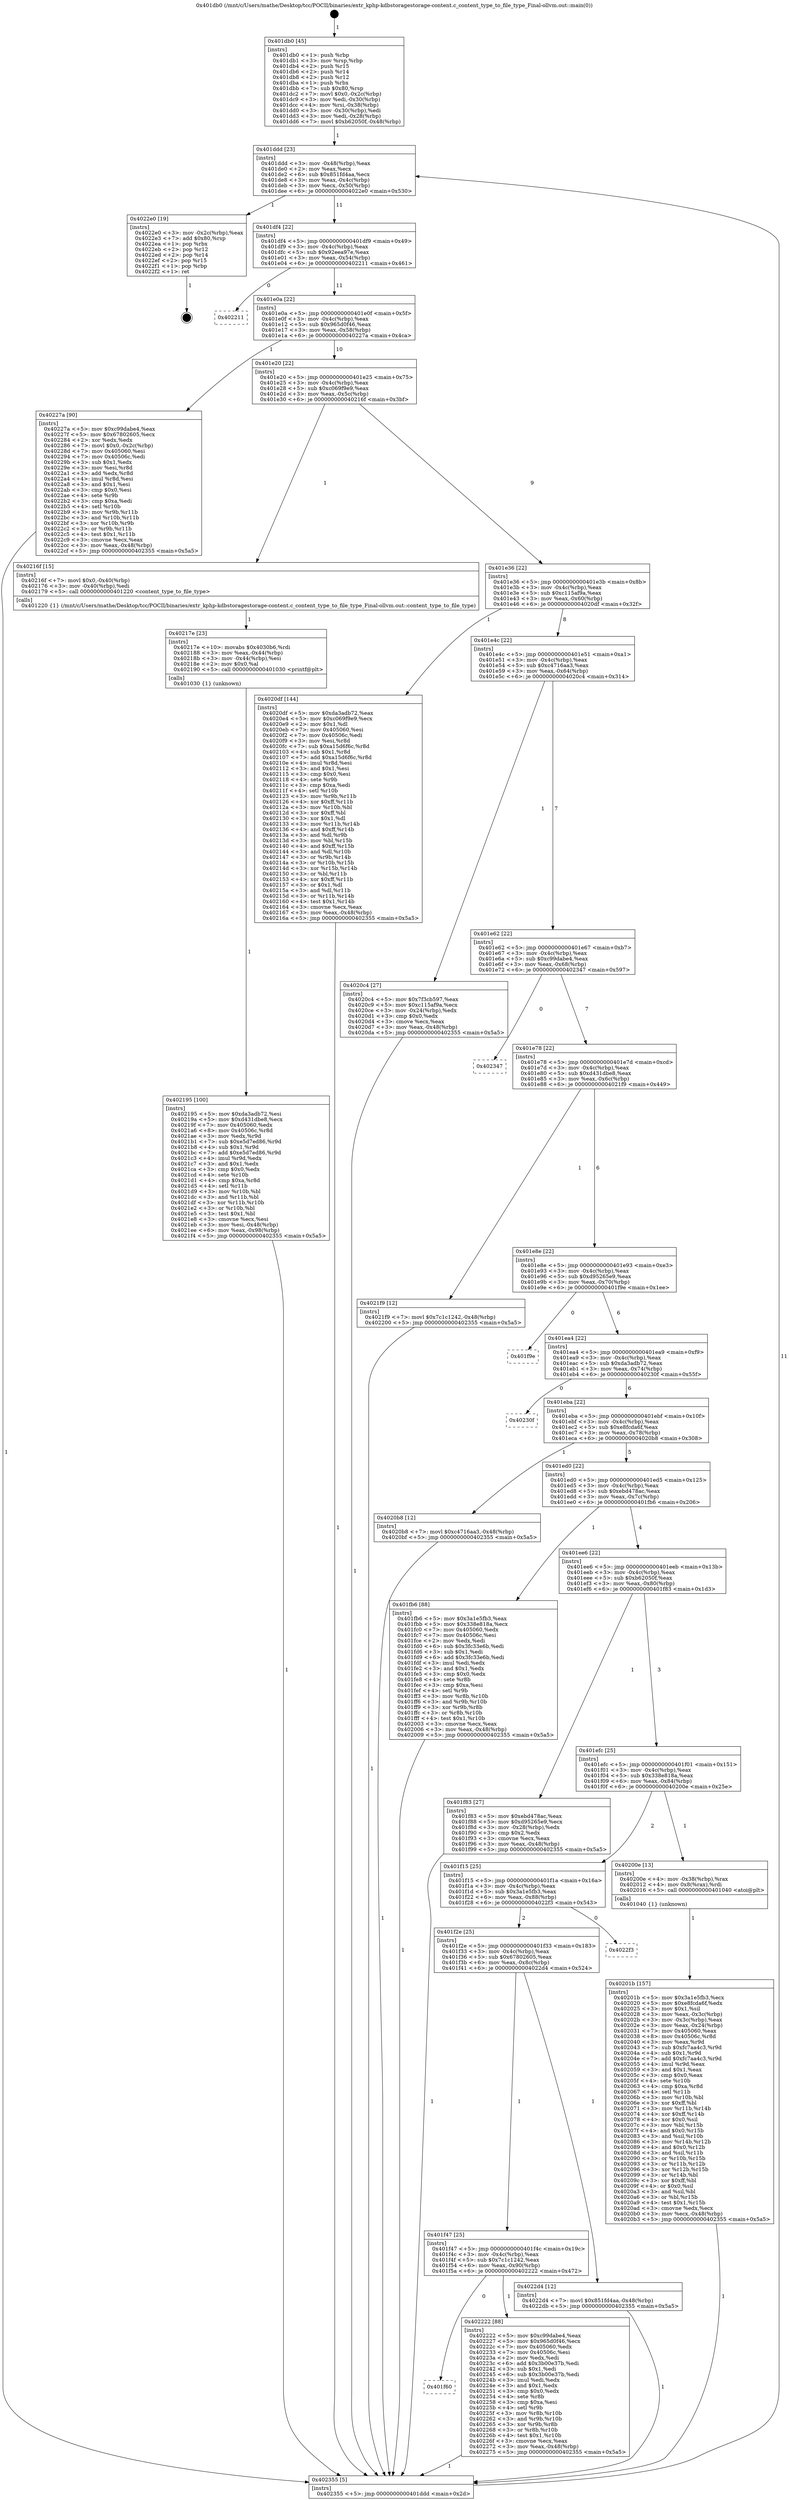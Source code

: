 digraph "0x401db0" {
  label = "0x401db0 (/mnt/c/Users/mathe/Desktop/tcc/POCII/binaries/extr_kphp-kdbstoragestorage-content.c_content_type_to_file_type_Final-ollvm.out::main(0))"
  labelloc = "t"
  node[shape=record]

  Entry [label="",width=0.3,height=0.3,shape=circle,fillcolor=black,style=filled]
  "0x401ddd" [label="{
     0x401ddd [23]\l
     | [instrs]\l
     &nbsp;&nbsp;0x401ddd \<+3\>: mov -0x48(%rbp),%eax\l
     &nbsp;&nbsp;0x401de0 \<+2\>: mov %eax,%ecx\l
     &nbsp;&nbsp;0x401de2 \<+6\>: sub $0x851fd4aa,%ecx\l
     &nbsp;&nbsp;0x401de8 \<+3\>: mov %eax,-0x4c(%rbp)\l
     &nbsp;&nbsp;0x401deb \<+3\>: mov %ecx,-0x50(%rbp)\l
     &nbsp;&nbsp;0x401dee \<+6\>: je 00000000004022e0 \<main+0x530\>\l
  }"]
  "0x4022e0" [label="{
     0x4022e0 [19]\l
     | [instrs]\l
     &nbsp;&nbsp;0x4022e0 \<+3\>: mov -0x2c(%rbp),%eax\l
     &nbsp;&nbsp;0x4022e3 \<+7\>: add $0x80,%rsp\l
     &nbsp;&nbsp;0x4022ea \<+1\>: pop %rbx\l
     &nbsp;&nbsp;0x4022eb \<+2\>: pop %r12\l
     &nbsp;&nbsp;0x4022ed \<+2\>: pop %r14\l
     &nbsp;&nbsp;0x4022ef \<+2\>: pop %r15\l
     &nbsp;&nbsp;0x4022f1 \<+1\>: pop %rbp\l
     &nbsp;&nbsp;0x4022f2 \<+1\>: ret\l
  }"]
  "0x401df4" [label="{
     0x401df4 [22]\l
     | [instrs]\l
     &nbsp;&nbsp;0x401df4 \<+5\>: jmp 0000000000401df9 \<main+0x49\>\l
     &nbsp;&nbsp;0x401df9 \<+3\>: mov -0x4c(%rbp),%eax\l
     &nbsp;&nbsp;0x401dfc \<+5\>: sub $0x92eea97e,%eax\l
     &nbsp;&nbsp;0x401e01 \<+3\>: mov %eax,-0x54(%rbp)\l
     &nbsp;&nbsp;0x401e04 \<+6\>: je 0000000000402211 \<main+0x461\>\l
  }"]
  Exit [label="",width=0.3,height=0.3,shape=circle,fillcolor=black,style=filled,peripheries=2]
  "0x402211" [label="{
     0x402211\l
  }", style=dashed]
  "0x401e0a" [label="{
     0x401e0a [22]\l
     | [instrs]\l
     &nbsp;&nbsp;0x401e0a \<+5\>: jmp 0000000000401e0f \<main+0x5f\>\l
     &nbsp;&nbsp;0x401e0f \<+3\>: mov -0x4c(%rbp),%eax\l
     &nbsp;&nbsp;0x401e12 \<+5\>: sub $0x965d0f46,%eax\l
     &nbsp;&nbsp;0x401e17 \<+3\>: mov %eax,-0x58(%rbp)\l
     &nbsp;&nbsp;0x401e1a \<+6\>: je 000000000040227a \<main+0x4ca\>\l
  }"]
  "0x401f60" [label="{
     0x401f60\l
  }", style=dashed]
  "0x40227a" [label="{
     0x40227a [90]\l
     | [instrs]\l
     &nbsp;&nbsp;0x40227a \<+5\>: mov $0xc99dabe4,%eax\l
     &nbsp;&nbsp;0x40227f \<+5\>: mov $0x67802605,%ecx\l
     &nbsp;&nbsp;0x402284 \<+2\>: xor %edx,%edx\l
     &nbsp;&nbsp;0x402286 \<+7\>: movl $0x0,-0x2c(%rbp)\l
     &nbsp;&nbsp;0x40228d \<+7\>: mov 0x405060,%esi\l
     &nbsp;&nbsp;0x402294 \<+7\>: mov 0x40506c,%edi\l
     &nbsp;&nbsp;0x40229b \<+3\>: sub $0x1,%edx\l
     &nbsp;&nbsp;0x40229e \<+3\>: mov %esi,%r8d\l
     &nbsp;&nbsp;0x4022a1 \<+3\>: add %edx,%r8d\l
     &nbsp;&nbsp;0x4022a4 \<+4\>: imul %r8d,%esi\l
     &nbsp;&nbsp;0x4022a8 \<+3\>: and $0x1,%esi\l
     &nbsp;&nbsp;0x4022ab \<+3\>: cmp $0x0,%esi\l
     &nbsp;&nbsp;0x4022ae \<+4\>: sete %r9b\l
     &nbsp;&nbsp;0x4022b2 \<+3\>: cmp $0xa,%edi\l
     &nbsp;&nbsp;0x4022b5 \<+4\>: setl %r10b\l
     &nbsp;&nbsp;0x4022b9 \<+3\>: mov %r9b,%r11b\l
     &nbsp;&nbsp;0x4022bc \<+3\>: and %r10b,%r11b\l
     &nbsp;&nbsp;0x4022bf \<+3\>: xor %r10b,%r9b\l
     &nbsp;&nbsp;0x4022c2 \<+3\>: or %r9b,%r11b\l
     &nbsp;&nbsp;0x4022c5 \<+4\>: test $0x1,%r11b\l
     &nbsp;&nbsp;0x4022c9 \<+3\>: cmovne %ecx,%eax\l
     &nbsp;&nbsp;0x4022cc \<+3\>: mov %eax,-0x48(%rbp)\l
     &nbsp;&nbsp;0x4022cf \<+5\>: jmp 0000000000402355 \<main+0x5a5\>\l
  }"]
  "0x401e20" [label="{
     0x401e20 [22]\l
     | [instrs]\l
     &nbsp;&nbsp;0x401e20 \<+5\>: jmp 0000000000401e25 \<main+0x75\>\l
     &nbsp;&nbsp;0x401e25 \<+3\>: mov -0x4c(%rbp),%eax\l
     &nbsp;&nbsp;0x401e28 \<+5\>: sub $0xc069f9e9,%eax\l
     &nbsp;&nbsp;0x401e2d \<+3\>: mov %eax,-0x5c(%rbp)\l
     &nbsp;&nbsp;0x401e30 \<+6\>: je 000000000040216f \<main+0x3bf\>\l
  }"]
  "0x402222" [label="{
     0x402222 [88]\l
     | [instrs]\l
     &nbsp;&nbsp;0x402222 \<+5\>: mov $0xc99dabe4,%eax\l
     &nbsp;&nbsp;0x402227 \<+5\>: mov $0x965d0f46,%ecx\l
     &nbsp;&nbsp;0x40222c \<+7\>: mov 0x405060,%edx\l
     &nbsp;&nbsp;0x402233 \<+7\>: mov 0x40506c,%esi\l
     &nbsp;&nbsp;0x40223a \<+2\>: mov %edx,%edi\l
     &nbsp;&nbsp;0x40223c \<+6\>: add $0x3b00e37b,%edi\l
     &nbsp;&nbsp;0x402242 \<+3\>: sub $0x1,%edi\l
     &nbsp;&nbsp;0x402245 \<+6\>: sub $0x3b00e37b,%edi\l
     &nbsp;&nbsp;0x40224b \<+3\>: imul %edi,%edx\l
     &nbsp;&nbsp;0x40224e \<+3\>: and $0x1,%edx\l
     &nbsp;&nbsp;0x402251 \<+3\>: cmp $0x0,%edx\l
     &nbsp;&nbsp;0x402254 \<+4\>: sete %r8b\l
     &nbsp;&nbsp;0x402258 \<+3\>: cmp $0xa,%esi\l
     &nbsp;&nbsp;0x40225b \<+4\>: setl %r9b\l
     &nbsp;&nbsp;0x40225f \<+3\>: mov %r8b,%r10b\l
     &nbsp;&nbsp;0x402262 \<+3\>: and %r9b,%r10b\l
     &nbsp;&nbsp;0x402265 \<+3\>: xor %r9b,%r8b\l
     &nbsp;&nbsp;0x402268 \<+3\>: or %r8b,%r10b\l
     &nbsp;&nbsp;0x40226b \<+4\>: test $0x1,%r10b\l
     &nbsp;&nbsp;0x40226f \<+3\>: cmovne %ecx,%eax\l
     &nbsp;&nbsp;0x402272 \<+3\>: mov %eax,-0x48(%rbp)\l
     &nbsp;&nbsp;0x402275 \<+5\>: jmp 0000000000402355 \<main+0x5a5\>\l
  }"]
  "0x40216f" [label="{
     0x40216f [15]\l
     | [instrs]\l
     &nbsp;&nbsp;0x40216f \<+7\>: movl $0x0,-0x40(%rbp)\l
     &nbsp;&nbsp;0x402176 \<+3\>: mov -0x40(%rbp),%edi\l
     &nbsp;&nbsp;0x402179 \<+5\>: call 0000000000401220 \<content_type_to_file_type\>\l
     | [calls]\l
     &nbsp;&nbsp;0x401220 \{1\} (/mnt/c/Users/mathe/Desktop/tcc/POCII/binaries/extr_kphp-kdbstoragestorage-content.c_content_type_to_file_type_Final-ollvm.out::content_type_to_file_type)\l
  }"]
  "0x401e36" [label="{
     0x401e36 [22]\l
     | [instrs]\l
     &nbsp;&nbsp;0x401e36 \<+5\>: jmp 0000000000401e3b \<main+0x8b\>\l
     &nbsp;&nbsp;0x401e3b \<+3\>: mov -0x4c(%rbp),%eax\l
     &nbsp;&nbsp;0x401e3e \<+5\>: sub $0xc115af9a,%eax\l
     &nbsp;&nbsp;0x401e43 \<+3\>: mov %eax,-0x60(%rbp)\l
     &nbsp;&nbsp;0x401e46 \<+6\>: je 00000000004020df \<main+0x32f\>\l
  }"]
  "0x401f47" [label="{
     0x401f47 [25]\l
     | [instrs]\l
     &nbsp;&nbsp;0x401f47 \<+5\>: jmp 0000000000401f4c \<main+0x19c\>\l
     &nbsp;&nbsp;0x401f4c \<+3\>: mov -0x4c(%rbp),%eax\l
     &nbsp;&nbsp;0x401f4f \<+5\>: sub $0x7c1c1242,%eax\l
     &nbsp;&nbsp;0x401f54 \<+6\>: mov %eax,-0x90(%rbp)\l
     &nbsp;&nbsp;0x401f5a \<+6\>: je 0000000000402222 \<main+0x472\>\l
  }"]
  "0x4020df" [label="{
     0x4020df [144]\l
     | [instrs]\l
     &nbsp;&nbsp;0x4020df \<+5\>: mov $0xda3adb72,%eax\l
     &nbsp;&nbsp;0x4020e4 \<+5\>: mov $0xc069f9e9,%ecx\l
     &nbsp;&nbsp;0x4020e9 \<+2\>: mov $0x1,%dl\l
     &nbsp;&nbsp;0x4020eb \<+7\>: mov 0x405060,%esi\l
     &nbsp;&nbsp;0x4020f2 \<+7\>: mov 0x40506c,%edi\l
     &nbsp;&nbsp;0x4020f9 \<+3\>: mov %esi,%r8d\l
     &nbsp;&nbsp;0x4020fc \<+7\>: sub $0xa15d6f6c,%r8d\l
     &nbsp;&nbsp;0x402103 \<+4\>: sub $0x1,%r8d\l
     &nbsp;&nbsp;0x402107 \<+7\>: add $0xa15d6f6c,%r8d\l
     &nbsp;&nbsp;0x40210e \<+4\>: imul %r8d,%esi\l
     &nbsp;&nbsp;0x402112 \<+3\>: and $0x1,%esi\l
     &nbsp;&nbsp;0x402115 \<+3\>: cmp $0x0,%esi\l
     &nbsp;&nbsp;0x402118 \<+4\>: sete %r9b\l
     &nbsp;&nbsp;0x40211c \<+3\>: cmp $0xa,%edi\l
     &nbsp;&nbsp;0x40211f \<+4\>: setl %r10b\l
     &nbsp;&nbsp;0x402123 \<+3\>: mov %r9b,%r11b\l
     &nbsp;&nbsp;0x402126 \<+4\>: xor $0xff,%r11b\l
     &nbsp;&nbsp;0x40212a \<+3\>: mov %r10b,%bl\l
     &nbsp;&nbsp;0x40212d \<+3\>: xor $0xff,%bl\l
     &nbsp;&nbsp;0x402130 \<+3\>: xor $0x1,%dl\l
     &nbsp;&nbsp;0x402133 \<+3\>: mov %r11b,%r14b\l
     &nbsp;&nbsp;0x402136 \<+4\>: and $0xff,%r14b\l
     &nbsp;&nbsp;0x40213a \<+3\>: and %dl,%r9b\l
     &nbsp;&nbsp;0x40213d \<+3\>: mov %bl,%r15b\l
     &nbsp;&nbsp;0x402140 \<+4\>: and $0xff,%r15b\l
     &nbsp;&nbsp;0x402144 \<+3\>: and %dl,%r10b\l
     &nbsp;&nbsp;0x402147 \<+3\>: or %r9b,%r14b\l
     &nbsp;&nbsp;0x40214a \<+3\>: or %r10b,%r15b\l
     &nbsp;&nbsp;0x40214d \<+3\>: xor %r15b,%r14b\l
     &nbsp;&nbsp;0x402150 \<+3\>: or %bl,%r11b\l
     &nbsp;&nbsp;0x402153 \<+4\>: xor $0xff,%r11b\l
     &nbsp;&nbsp;0x402157 \<+3\>: or $0x1,%dl\l
     &nbsp;&nbsp;0x40215a \<+3\>: and %dl,%r11b\l
     &nbsp;&nbsp;0x40215d \<+3\>: or %r11b,%r14b\l
     &nbsp;&nbsp;0x402160 \<+4\>: test $0x1,%r14b\l
     &nbsp;&nbsp;0x402164 \<+3\>: cmovne %ecx,%eax\l
     &nbsp;&nbsp;0x402167 \<+3\>: mov %eax,-0x48(%rbp)\l
     &nbsp;&nbsp;0x40216a \<+5\>: jmp 0000000000402355 \<main+0x5a5\>\l
  }"]
  "0x401e4c" [label="{
     0x401e4c [22]\l
     | [instrs]\l
     &nbsp;&nbsp;0x401e4c \<+5\>: jmp 0000000000401e51 \<main+0xa1\>\l
     &nbsp;&nbsp;0x401e51 \<+3\>: mov -0x4c(%rbp),%eax\l
     &nbsp;&nbsp;0x401e54 \<+5\>: sub $0xc4716aa3,%eax\l
     &nbsp;&nbsp;0x401e59 \<+3\>: mov %eax,-0x64(%rbp)\l
     &nbsp;&nbsp;0x401e5c \<+6\>: je 00000000004020c4 \<main+0x314\>\l
  }"]
  "0x4022d4" [label="{
     0x4022d4 [12]\l
     | [instrs]\l
     &nbsp;&nbsp;0x4022d4 \<+7\>: movl $0x851fd4aa,-0x48(%rbp)\l
     &nbsp;&nbsp;0x4022db \<+5\>: jmp 0000000000402355 \<main+0x5a5\>\l
  }"]
  "0x4020c4" [label="{
     0x4020c4 [27]\l
     | [instrs]\l
     &nbsp;&nbsp;0x4020c4 \<+5\>: mov $0x7f3cb597,%eax\l
     &nbsp;&nbsp;0x4020c9 \<+5\>: mov $0xc115af9a,%ecx\l
     &nbsp;&nbsp;0x4020ce \<+3\>: mov -0x24(%rbp),%edx\l
     &nbsp;&nbsp;0x4020d1 \<+3\>: cmp $0x0,%edx\l
     &nbsp;&nbsp;0x4020d4 \<+3\>: cmove %ecx,%eax\l
     &nbsp;&nbsp;0x4020d7 \<+3\>: mov %eax,-0x48(%rbp)\l
     &nbsp;&nbsp;0x4020da \<+5\>: jmp 0000000000402355 \<main+0x5a5\>\l
  }"]
  "0x401e62" [label="{
     0x401e62 [22]\l
     | [instrs]\l
     &nbsp;&nbsp;0x401e62 \<+5\>: jmp 0000000000401e67 \<main+0xb7\>\l
     &nbsp;&nbsp;0x401e67 \<+3\>: mov -0x4c(%rbp),%eax\l
     &nbsp;&nbsp;0x401e6a \<+5\>: sub $0xc99dabe4,%eax\l
     &nbsp;&nbsp;0x401e6f \<+3\>: mov %eax,-0x68(%rbp)\l
     &nbsp;&nbsp;0x401e72 \<+6\>: je 0000000000402347 \<main+0x597\>\l
  }"]
  "0x401f2e" [label="{
     0x401f2e [25]\l
     | [instrs]\l
     &nbsp;&nbsp;0x401f2e \<+5\>: jmp 0000000000401f33 \<main+0x183\>\l
     &nbsp;&nbsp;0x401f33 \<+3\>: mov -0x4c(%rbp),%eax\l
     &nbsp;&nbsp;0x401f36 \<+5\>: sub $0x67802605,%eax\l
     &nbsp;&nbsp;0x401f3b \<+6\>: mov %eax,-0x8c(%rbp)\l
     &nbsp;&nbsp;0x401f41 \<+6\>: je 00000000004022d4 \<main+0x524\>\l
  }"]
  "0x402347" [label="{
     0x402347\l
  }", style=dashed]
  "0x401e78" [label="{
     0x401e78 [22]\l
     | [instrs]\l
     &nbsp;&nbsp;0x401e78 \<+5\>: jmp 0000000000401e7d \<main+0xcd\>\l
     &nbsp;&nbsp;0x401e7d \<+3\>: mov -0x4c(%rbp),%eax\l
     &nbsp;&nbsp;0x401e80 \<+5\>: sub $0xd431dbe8,%eax\l
     &nbsp;&nbsp;0x401e85 \<+3\>: mov %eax,-0x6c(%rbp)\l
     &nbsp;&nbsp;0x401e88 \<+6\>: je 00000000004021f9 \<main+0x449\>\l
  }"]
  "0x4022f3" [label="{
     0x4022f3\l
  }", style=dashed]
  "0x4021f9" [label="{
     0x4021f9 [12]\l
     | [instrs]\l
     &nbsp;&nbsp;0x4021f9 \<+7\>: movl $0x7c1c1242,-0x48(%rbp)\l
     &nbsp;&nbsp;0x402200 \<+5\>: jmp 0000000000402355 \<main+0x5a5\>\l
  }"]
  "0x401e8e" [label="{
     0x401e8e [22]\l
     | [instrs]\l
     &nbsp;&nbsp;0x401e8e \<+5\>: jmp 0000000000401e93 \<main+0xe3\>\l
     &nbsp;&nbsp;0x401e93 \<+3\>: mov -0x4c(%rbp),%eax\l
     &nbsp;&nbsp;0x401e96 \<+5\>: sub $0xd95265e9,%eax\l
     &nbsp;&nbsp;0x401e9b \<+3\>: mov %eax,-0x70(%rbp)\l
     &nbsp;&nbsp;0x401e9e \<+6\>: je 0000000000401f9e \<main+0x1ee\>\l
  }"]
  "0x402195" [label="{
     0x402195 [100]\l
     | [instrs]\l
     &nbsp;&nbsp;0x402195 \<+5\>: mov $0xda3adb72,%esi\l
     &nbsp;&nbsp;0x40219a \<+5\>: mov $0xd431dbe8,%ecx\l
     &nbsp;&nbsp;0x40219f \<+7\>: mov 0x405060,%edx\l
     &nbsp;&nbsp;0x4021a6 \<+8\>: mov 0x40506c,%r8d\l
     &nbsp;&nbsp;0x4021ae \<+3\>: mov %edx,%r9d\l
     &nbsp;&nbsp;0x4021b1 \<+7\>: sub $0xe5d7ed86,%r9d\l
     &nbsp;&nbsp;0x4021b8 \<+4\>: sub $0x1,%r9d\l
     &nbsp;&nbsp;0x4021bc \<+7\>: add $0xe5d7ed86,%r9d\l
     &nbsp;&nbsp;0x4021c3 \<+4\>: imul %r9d,%edx\l
     &nbsp;&nbsp;0x4021c7 \<+3\>: and $0x1,%edx\l
     &nbsp;&nbsp;0x4021ca \<+3\>: cmp $0x0,%edx\l
     &nbsp;&nbsp;0x4021cd \<+4\>: sete %r10b\l
     &nbsp;&nbsp;0x4021d1 \<+4\>: cmp $0xa,%r8d\l
     &nbsp;&nbsp;0x4021d5 \<+4\>: setl %r11b\l
     &nbsp;&nbsp;0x4021d9 \<+3\>: mov %r10b,%bl\l
     &nbsp;&nbsp;0x4021dc \<+3\>: and %r11b,%bl\l
     &nbsp;&nbsp;0x4021df \<+3\>: xor %r11b,%r10b\l
     &nbsp;&nbsp;0x4021e2 \<+3\>: or %r10b,%bl\l
     &nbsp;&nbsp;0x4021e5 \<+3\>: test $0x1,%bl\l
     &nbsp;&nbsp;0x4021e8 \<+3\>: cmovne %ecx,%esi\l
     &nbsp;&nbsp;0x4021eb \<+3\>: mov %esi,-0x48(%rbp)\l
     &nbsp;&nbsp;0x4021ee \<+6\>: mov %eax,-0x98(%rbp)\l
     &nbsp;&nbsp;0x4021f4 \<+5\>: jmp 0000000000402355 \<main+0x5a5\>\l
  }"]
  "0x401f9e" [label="{
     0x401f9e\l
  }", style=dashed]
  "0x401ea4" [label="{
     0x401ea4 [22]\l
     | [instrs]\l
     &nbsp;&nbsp;0x401ea4 \<+5\>: jmp 0000000000401ea9 \<main+0xf9\>\l
     &nbsp;&nbsp;0x401ea9 \<+3\>: mov -0x4c(%rbp),%eax\l
     &nbsp;&nbsp;0x401eac \<+5\>: sub $0xda3adb72,%eax\l
     &nbsp;&nbsp;0x401eb1 \<+3\>: mov %eax,-0x74(%rbp)\l
     &nbsp;&nbsp;0x401eb4 \<+6\>: je 000000000040230f \<main+0x55f\>\l
  }"]
  "0x40217e" [label="{
     0x40217e [23]\l
     | [instrs]\l
     &nbsp;&nbsp;0x40217e \<+10\>: movabs $0x4030b6,%rdi\l
     &nbsp;&nbsp;0x402188 \<+3\>: mov %eax,-0x44(%rbp)\l
     &nbsp;&nbsp;0x40218b \<+3\>: mov -0x44(%rbp),%esi\l
     &nbsp;&nbsp;0x40218e \<+2\>: mov $0x0,%al\l
     &nbsp;&nbsp;0x402190 \<+5\>: call 0000000000401030 \<printf@plt\>\l
     | [calls]\l
     &nbsp;&nbsp;0x401030 \{1\} (unknown)\l
  }"]
  "0x40230f" [label="{
     0x40230f\l
  }", style=dashed]
  "0x401eba" [label="{
     0x401eba [22]\l
     | [instrs]\l
     &nbsp;&nbsp;0x401eba \<+5\>: jmp 0000000000401ebf \<main+0x10f\>\l
     &nbsp;&nbsp;0x401ebf \<+3\>: mov -0x4c(%rbp),%eax\l
     &nbsp;&nbsp;0x401ec2 \<+5\>: sub $0xe8fcda6f,%eax\l
     &nbsp;&nbsp;0x401ec7 \<+3\>: mov %eax,-0x78(%rbp)\l
     &nbsp;&nbsp;0x401eca \<+6\>: je 00000000004020b8 \<main+0x308\>\l
  }"]
  "0x40201b" [label="{
     0x40201b [157]\l
     | [instrs]\l
     &nbsp;&nbsp;0x40201b \<+5\>: mov $0x3a1e5fb3,%ecx\l
     &nbsp;&nbsp;0x402020 \<+5\>: mov $0xe8fcda6f,%edx\l
     &nbsp;&nbsp;0x402025 \<+3\>: mov $0x1,%sil\l
     &nbsp;&nbsp;0x402028 \<+3\>: mov %eax,-0x3c(%rbp)\l
     &nbsp;&nbsp;0x40202b \<+3\>: mov -0x3c(%rbp),%eax\l
     &nbsp;&nbsp;0x40202e \<+3\>: mov %eax,-0x24(%rbp)\l
     &nbsp;&nbsp;0x402031 \<+7\>: mov 0x405060,%eax\l
     &nbsp;&nbsp;0x402038 \<+8\>: mov 0x40506c,%r8d\l
     &nbsp;&nbsp;0x402040 \<+3\>: mov %eax,%r9d\l
     &nbsp;&nbsp;0x402043 \<+7\>: sub $0xfc7aa4c3,%r9d\l
     &nbsp;&nbsp;0x40204a \<+4\>: sub $0x1,%r9d\l
     &nbsp;&nbsp;0x40204e \<+7\>: add $0xfc7aa4c3,%r9d\l
     &nbsp;&nbsp;0x402055 \<+4\>: imul %r9d,%eax\l
     &nbsp;&nbsp;0x402059 \<+3\>: and $0x1,%eax\l
     &nbsp;&nbsp;0x40205c \<+3\>: cmp $0x0,%eax\l
     &nbsp;&nbsp;0x40205f \<+4\>: sete %r10b\l
     &nbsp;&nbsp;0x402063 \<+4\>: cmp $0xa,%r8d\l
     &nbsp;&nbsp;0x402067 \<+4\>: setl %r11b\l
     &nbsp;&nbsp;0x40206b \<+3\>: mov %r10b,%bl\l
     &nbsp;&nbsp;0x40206e \<+3\>: xor $0xff,%bl\l
     &nbsp;&nbsp;0x402071 \<+3\>: mov %r11b,%r14b\l
     &nbsp;&nbsp;0x402074 \<+4\>: xor $0xff,%r14b\l
     &nbsp;&nbsp;0x402078 \<+4\>: xor $0x0,%sil\l
     &nbsp;&nbsp;0x40207c \<+3\>: mov %bl,%r15b\l
     &nbsp;&nbsp;0x40207f \<+4\>: and $0x0,%r15b\l
     &nbsp;&nbsp;0x402083 \<+3\>: and %sil,%r10b\l
     &nbsp;&nbsp;0x402086 \<+3\>: mov %r14b,%r12b\l
     &nbsp;&nbsp;0x402089 \<+4\>: and $0x0,%r12b\l
     &nbsp;&nbsp;0x40208d \<+3\>: and %sil,%r11b\l
     &nbsp;&nbsp;0x402090 \<+3\>: or %r10b,%r15b\l
     &nbsp;&nbsp;0x402093 \<+3\>: or %r11b,%r12b\l
     &nbsp;&nbsp;0x402096 \<+3\>: xor %r12b,%r15b\l
     &nbsp;&nbsp;0x402099 \<+3\>: or %r14b,%bl\l
     &nbsp;&nbsp;0x40209c \<+3\>: xor $0xff,%bl\l
     &nbsp;&nbsp;0x40209f \<+4\>: or $0x0,%sil\l
     &nbsp;&nbsp;0x4020a3 \<+3\>: and %sil,%bl\l
     &nbsp;&nbsp;0x4020a6 \<+3\>: or %bl,%r15b\l
     &nbsp;&nbsp;0x4020a9 \<+4\>: test $0x1,%r15b\l
     &nbsp;&nbsp;0x4020ad \<+3\>: cmovne %edx,%ecx\l
     &nbsp;&nbsp;0x4020b0 \<+3\>: mov %ecx,-0x48(%rbp)\l
     &nbsp;&nbsp;0x4020b3 \<+5\>: jmp 0000000000402355 \<main+0x5a5\>\l
  }"]
  "0x4020b8" [label="{
     0x4020b8 [12]\l
     | [instrs]\l
     &nbsp;&nbsp;0x4020b8 \<+7\>: movl $0xc4716aa3,-0x48(%rbp)\l
     &nbsp;&nbsp;0x4020bf \<+5\>: jmp 0000000000402355 \<main+0x5a5\>\l
  }"]
  "0x401ed0" [label="{
     0x401ed0 [22]\l
     | [instrs]\l
     &nbsp;&nbsp;0x401ed0 \<+5\>: jmp 0000000000401ed5 \<main+0x125\>\l
     &nbsp;&nbsp;0x401ed5 \<+3\>: mov -0x4c(%rbp),%eax\l
     &nbsp;&nbsp;0x401ed8 \<+5\>: sub $0xebd478ac,%eax\l
     &nbsp;&nbsp;0x401edd \<+3\>: mov %eax,-0x7c(%rbp)\l
     &nbsp;&nbsp;0x401ee0 \<+6\>: je 0000000000401fb6 \<main+0x206\>\l
  }"]
  "0x401f15" [label="{
     0x401f15 [25]\l
     | [instrs]\l
     &nbsp;&nbsp;0x401f15 \<+5\>: jmp 0000000000401f1a \<main+0x16a\>\l
     &nbsp;&nbsp;0x401f1a \<+3\>: mov -0x4c(%rbp),%eax\l
     &nbsp;&nbsp;0x401f1d \<+5\>: sub $0x3a1e5fb3,%eax\l
     &nbsp;&nbsp;0x401f22 \<+6\>: mov %eax,-0x88(%rbp)\l
     &nbsp;&nbsp;0x401f28 \<+6\>: je 00000000004022f3 \<main+0x543\>\l
  }"]
  "0x401fb6" [label="{
     0x401fb6 [88]\l
     | [instrs]\l
     &nbsp;&nbsp;0x401fb6 \<+5\>: mov $0x3a1e5fb3,%eax\l
     &nbsp;&nbsp;0x401fbb \<+5\>: mov $0x338e818a,%ecx\l
     &nbsp;&nbsp;0x401fc0 \<+7\>: mov 0x405060,%edx\l
     &nbsp;&nbsp;0x401fc7 \<+7\>: mov 0x40506c,%esi\l
     &nbsp;&nbsp;0x401fce \<+2\>: mov %edx,%edi\l
     &nbsp;&nbsp;0x401fd0 \<+6\>: sub $0x3fc33e6b,%edi\l
     &nbsp;&nbsp;0x401fd6 \<+3\>: sub $0x1,%edi\l
     &nbsp;&nbsp;0x401fd9 \<+6\>: add $0x3fc33e6b,%edi\l
     &nbsp;&nbsp;0x401fdf \<+3\>: imul %edi,%edx\l
     &nbsp;&nbsp;0x401fe2 \<+3\>: and $0x1,%edx\l
     &nbsp;&nbsp;0x401fe5 \<+3\>: cmp $0x0,%edx\l
     &nbsp;&nbsp;0x401fe8 \<+4\>: sete %r8b\l
     &nbsp;&nbsp;0x401fec \<+3\>: cmp $0xa,%esi\l
     &nbsp;&nbsp;0x401fef \<+4\>: setl %r9b\l
     &nbsp;&nbsp;0x401ff3 \<+3\>: mov %r8b,%r10b\l
     &nbsp;&nbsp;0x401ff6 \<+3\>: and %r9b,%r10b\l
     &nbsp;&nbsp;0x401ff9 \<+3\>: xor %r9b,%r8b\l
     &nbsp;&nbsp;0x401ffc \<+3\>: or %r8b,%r10b\l
     &nbsp;&nbsp;0x401fff \<+4\>: test $0x1,%r10b\l
     &nbsp;&nbsp;0x402003 \<+3\>: cmovne %ecx,%eax\l
     &nbsp;&nbsp;0x402006 \<+3\>: mov %eax,-0x48(%rbp)\l
     &nbsp;&nbsp;0x402009 \<+5\>: jmp 0000000000402355 \<main+0x5a5\>\l
  }"]
  "0x401ee6" [label="{
     0x401ee6 [22]\l
     | [instrs]\l
     &nbsp;&nbsp;0x401ee6 \<+5\>: jmp 0000000000401eeb \<main+0x13b\>\l
     &nbsp;&nbsp;0x401eeb \<+3\>: mov -0x4c(%rbp),%eax\l
     &nbsp;&nbsp;0x401eee \<+5\>: sub $0xb62050f,%eax\l
     &nbsp;&nbsp;0x401ef3 \<+3\>: mov %eax,-0x80(%rbp)\l
     &nbsp;&nbsp;0x401ef6 \<+6\>: je 0000000000401f83 \<main+0x1d3\>\l
  }"]
  "0x40200e" [label="{
     0x40200e [13]\l
     | [instrs]\l
     &nbsp;&nbsp;0x40200e \<+4\>: mov -0x38(%rbp),%rax\l
     &nbsp;&nbsp;0x402012 \<+4\>: mov 0x8(%rax),%rdi\l
     &nbsp;&nbsp;0x402016 \<+5\>: call 0000000000401040 \<atoi@plt\>\l
     | [calls]\l
     &nbsp;&nbsp;0x401040 \{1\} (unknown)\l
  }"]
  "0x401f83" [label="{
     0x401f83 [27]\l
     | [instrs]\l
     &nbsp;&nbsp;0x401f83 \<+5\>: mov $0xebd478ac,%eax\l
     &nbsp;&nbsp;0x401f88 \<+5\>: mov $0xd95265e9,%ecx\l
     &nbsp;&nbsp;0x401f8d \<+3\>: mov -0x28(%rbp),%edx\l
     &nbsp;&nbsp;0x401f90 \<+3\>: cmp $0x2,%edx\l
     &nbsp;&nbsp;0x401f93 \<+3\>: cmovne %ecx,%eax\l
     &nbsp;&nbsp;0x401f96 \<+3\>: mov %eax,-0x48(%rbp)\l
     &nbsp;&nbsp;0x401f99 \<+5\>: jmp 0000000000402355 \<main+0x5a5\>\l
  }"]
  "0x401efc" [label="{
     0x401efc [25]\l
     | [instrs]\l
     &nbsp;&nbsp;0x401efc \<+5\>: jmp 0000000000401f01 \<main+0x151\>\l
     &nbsp;&nbsp;0x401f01 \<+3\>: mov -0x4c(%rbp),%eax\l
     &nbsp;&nbsp;0x401f04 \<+5\>: sub $0x338e818a,%eax\l
     &nbsp;&nbsp;0x401f09 \<+6\>: mov %eax,-0x84(%rbp)\l
     &nbsp;&nbsp;0x401f0f \<+6\>: je 000000000040200e \<main+0x25e\>\l
  }"]
  "0x402355" [label="{
     0x402355 [5]\l
     | [instrs]\l
     &nbsp;&nbsp;0x402355 \<+5\>: jmp 0000000000401ddd \<main+0x2d\>\l
  }"]
  "0x401db0" [label="{
     0x401db0 [45]\l
     | [instrs]\l
     &nbsp;&nbsp;0x401db0 \<+1\>: push %rbp\l
     &nbsp;&nbsp;0x401db1 \<+3\>: mov %rsp,%rbp\l
     &nbsp;&nbsp;0x401db4 \<+2\>: push %r15\l
     &nbsp;&nbsp;0x401db6 \<+2\>: push %r14\l
     &nbsp;&nbsp;0x401db8 \<+2\>: push %r12\l
     &nbsp;&nbsp;0x401dba \<+1\>: push %rbx\l
     &nbsp;&nbsp;0x401dbb \<+7\>: sub $0x80,%rsp\l
     &nbsp;&nbsp;0x401dc2 \<+7\>: movl $0x0,-0x2c(%rbp)\l
     &nbsp;&nbsp;0x401dc9 \<+3\>: mov %edi,-0x30(%rbp)\l
     &nbsp;&nbsp;0x401dcc \<+4\>: mov %rsi,-0x38(%rbp)\l
     &nbsp;&nbsp;0x401dd0 \<+3\>: mov -0x30(%rbp),%edi\l
     &nbsp;&nbsp;0x401dd3 \<+3\>: mov %edi,-0x28(%rbp)\l
     &nbsp;&nbsp;0x401dd6 \<+7\>: movl $0xb62050f,-0x48(%rbp)\l
  }"]
  Entry -> "0x401db0" [label=" 1"]
  "0x401ddd" -> "0x4022e0" [label=" 1"]
  "0x401ddd" -> "0x401df4" [label=" 11"]
  "0x4022e0" -> Exit [label=" 1"]
  "0x401df4" -> "0x402211" [label=" 0"]
  "0x401df4" -> "0x401e0a" [label=" 11"]
  "0x4022d4" -> "0x402355" [label=" 1"]
  "0x401e0a" -> "0x40227a" [label=" 1"]
  "0x401e0a" -> "0x401e20" [label=" 10"]
  "0x40227a" -> "0x402355" [label=" 1"]
  "0x401e20" -> "0x40216f" [label=" 1"]
  "0x401e20" -> "0x401e36" [label=" 9"]
  "0x402222" -> "0x402355" [label=" 1"]
  "0x401e36" -> "0x4020df" [label=" 1"]
  "0x401e36" -> "0x401e4c" [label=" 8"]
  "0x401f47" -> "0x402222" [label=" 1"]
  "0x401e4c" -> "0x4020c4" [label=" 1"]
  "0x401e4c" -> "0x401e62" [label=" 7"]
  "0x401f47" -> "0x401f60" [label=" 0"]
  "0x401e62" -> "0x402347" [label=" 0"]
  "0x401e62" -> "0x401e78" [label=" 7"]
  "0x401f2e" -> "0x4022d4" [label=" 1"]
  "0x401e78" -> "0x4021f9" [label=" 1"]
  "0x401e78" -> "0x401e8e" [label=" 6"]
  "0x401f2e" -> "0x401f47" [label=" 1"]
  "0x401e8e" -> "0x401f9e" [label=" 0"]
  "0x401e8e" -> "0x401ea4" [label=" 6"]
  "0x401f15" -> "0x4022f3" [label=" 0"]
  "0x401ea4" -> "0x40230f" [label=" 0"]
  "0x401ea4" -> "0x401eba" [label=" 6"]
  "0x401f15" -> "0x401f2e" [label=" 2"]
  "0x401eba" -> "0x4020b8" [label=" 1"]
  "0x401eba" -> "0x401ed0" [label=" 5"]
  "0x4021f9" -> "0x402355" [label=" 1"]
  "0x401ed0" -> "0x401fb6" [label=" 1"]
  "0x401ed0" -> "0x401ee6" [label=" 4"]
  "0x402195" -> "0x402355" [label=" 1"]
  "0x401ee6" -> "0x401f83" [label=" 1"]
  "0x401ee6" -> "0x401efc" [label=" 3"]
  "0x401f83" -> "0x402355" [label=" 1"]
  "0x401db0" -> "0x401ddd" [label=" 1"]
  "0x402355" -> "0x401ddd" [label=" 11"]
  "0x401fb6" -> "0x402355" [label=" 1"]
  "0x40217e" -> "0x402195" [label=" 1"]
  "0x401efc" -> "0x40200e" [label=" 1"]
  "0x401efc" -> "0x401f15" [label=" 2"]
  "0x40200e" -> "0x40201b" [label=" 1"]
  "0x40201b" -> "0x402355" [label=" 1"]
  "0x4020b8" -> "0x402355" [label=" 1"]
  "0x4020c4" -> "0x402355" [label=" 1"]
  "0x4020df" -> "0x402355" [label=" 1"]
  "0x40216f" -> "0x40217e" [label=" 1"]
}
